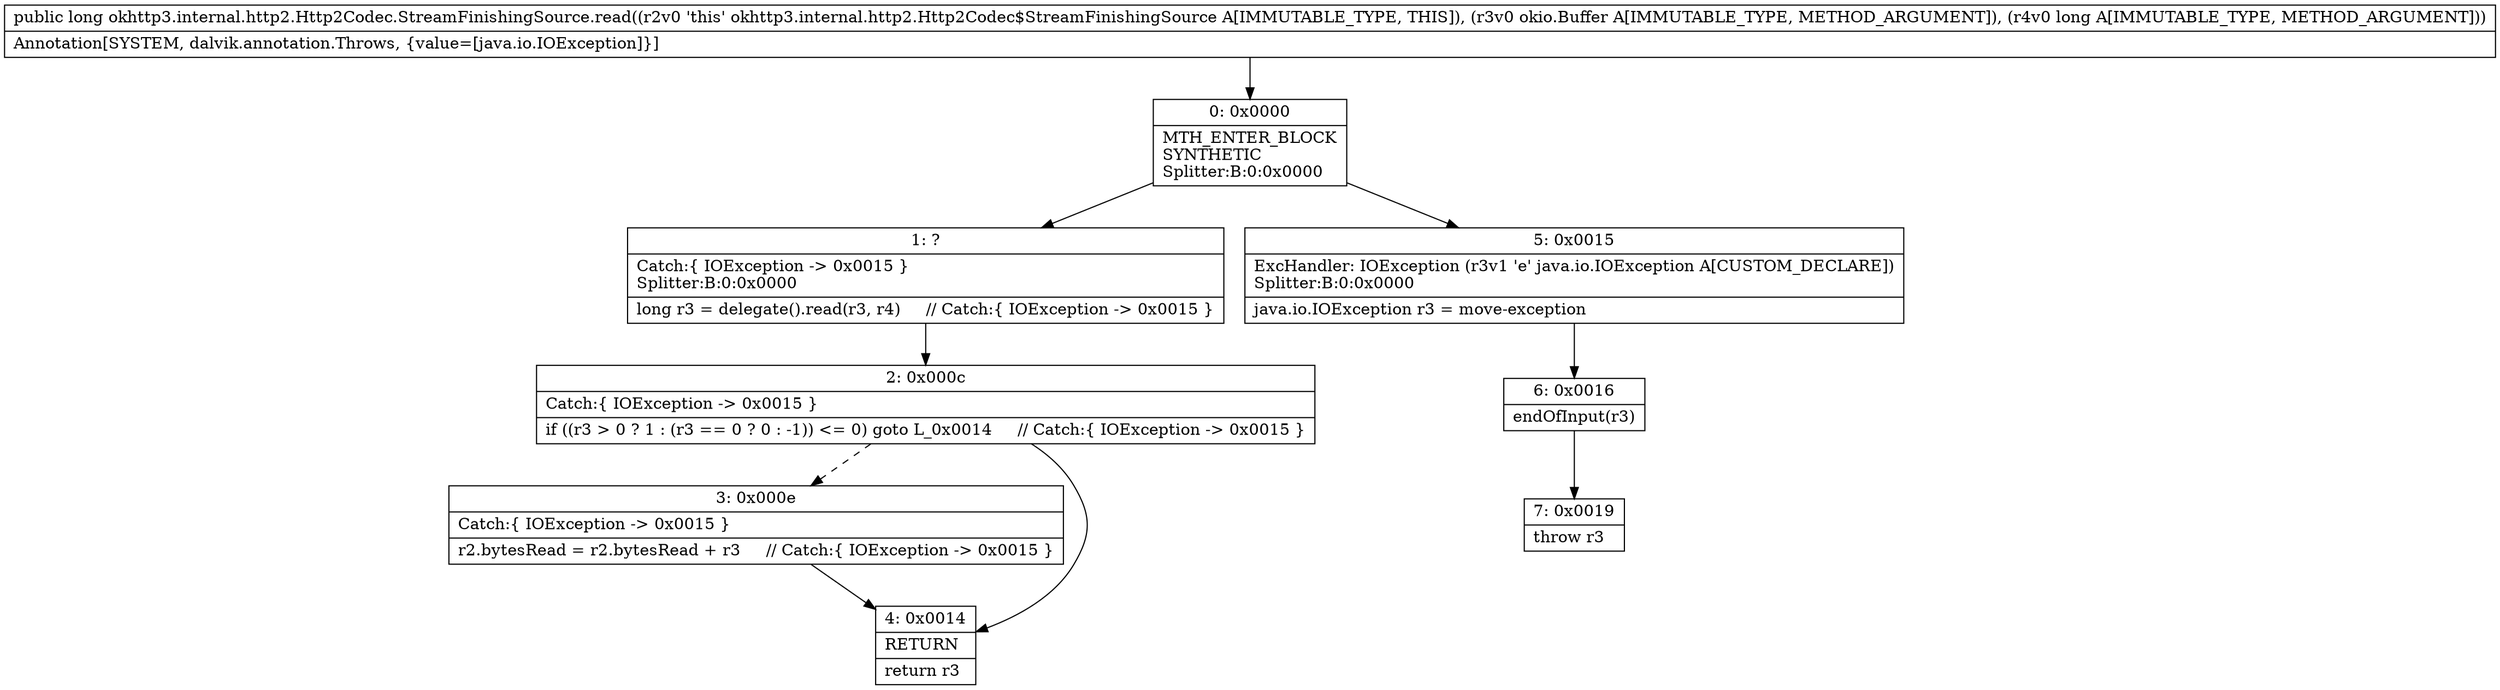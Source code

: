 digraph "CFG forokhttp3.internal.http2.Http2Codec.StreamFinishingSource.read(Lokio\/Buffer;J)J" {
Node_0 [shape=record,label="{0\:\ 0x0000|MTH_ENTER_BLOCK\lSYNTHETIC\lSplitter:B:0:0x0000\l}"];
Node_1 [shape=record,label="{1\:\ ?|Catch:\{ IOException \-\> 0x0015 \}\lSplitter:B:0:0x0000\l|long r3 = delegate().read(r3, r4)     \/\/ Catch:\{ IOException \-\> 0x0015 \}\l}"];
Node_2 [shape=record,label="{2\:\ 0x000c|Catch:\{ IOException \-\> 0x0015 \}\l|if ((r3 \> 0 ? 1 : (r3 == 0 ? 0 : \-1)) \<= 0) goto L_0x0014     \/\/ Catch:\{ IOException \-\> 0x0015 \}\l}"];
Node_3 [shape=record,label="{3\:\ 0x000e|Catch:\{ IOException \-\> 0x0015 \}\l|r2.bytesRead = r2.bytesRead + r3     \/\/ Catch:\{ IOException \-\> 0x0015 \}\l}"];
Node_4 [shape=record,label="{4\:\ 0x0014|RETURN\l|return r3\l}"];
Node_5 [shape=record,label="{5\:\ 0x0015|ExcHandler: IOException (r3v1 'e' java.io.IOException A[CUSTOM_DECLARE])\lSplitter:B:0:0x0000\l|java.io.IOException r3 = move\-exception\l}"];
Node_6 [shape=record,label="{6\:\ 0x0016|endOfInput(r3)\l}"];
Node_7 [shape=record,label="{7\:\ 0x0019|throw r3\l}"];
MethodNode[shape=record,label="{public long okhttp3.internal.http2.Http2Codec.StreamFinishingSource.read((r2v0 'this' okhttp3.internal.http2.Http2Codec$StreamFinishingSource A[IMMUTABLE_TYPE, THIS]), (r3v0 okio.Buffer A[IMMUTABLE_TYPE, METHOD_ARGUMENT]), (r4v0 long A[IMMUTABLE_TYPE, METHOD_ARGUMENT]))  | Annotation[SYSTEM, dalvik.annotation.Throws, \{value=[java.io.IOException]\}]\l}"];
MethodNode -> Node_0;
Node_0 -> Node_1;
Node_0 -> Node_5;
Node_1 -> Node_2;
Node_2 -> Node_3[style=dashed];
Node_2 -> Node_4;
Node_3 -> Node_4;
Node_5 -> Node_6;
Node_6 -> Node_7;
}

